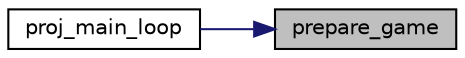 digraph "prepare_game"
{
 // LATEX_PDF_SIZE
  edge [fontname="Helvetica",fontsize="10",labelfontname="Helvetica",labelfontsize="10"];
  node [fontname="Helvetica",fontsize="10",shape=record];
  rankdir="RL";
  Node1 [label="prepare_game",height=0.2,width=0.4,color="black", fillcolor="grey75", style="filled", fontcolor="black",tooltip="Prepares the game."];
  Node1 -> Node2 [dir="back",color="midnightblue",fontsize="10",style="solid",fontname="Helvetica"];
  Node2 [label="proj_main_loop",height=0.2,width=0.4,color="black", fillcolor="white", style="filled",URL="$proj_8c.html#a2a16f651eccbd248e1ad3b3b924b143b",tooltip=" "];
}
